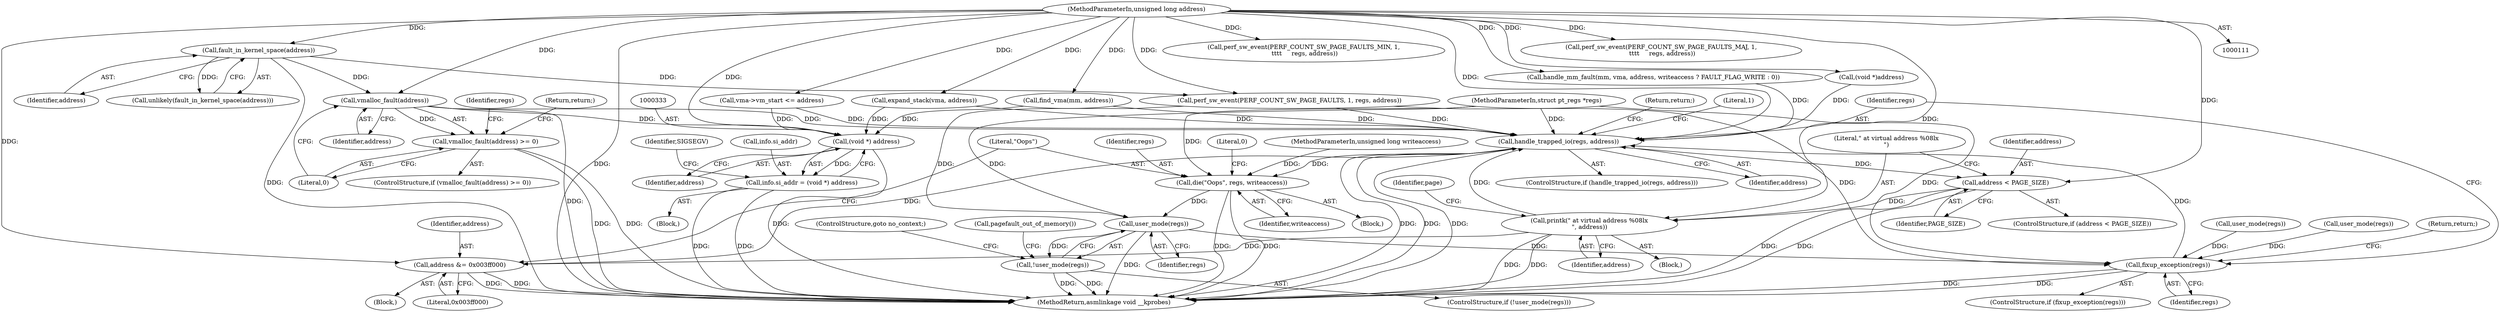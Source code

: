 digraph "0_linux_a8b0ca17b80e92faab46ee7179ba9e99ccb61233_29@API" {
"1000144" [label="(Call,vmalloc_fault(address))"];
"1000139" [label="(Call,fault_in_kernel_space(address))"];
"1000114" [label="(MethodParameterIn,unsigned long address)"];
"1000143" [label="(Call,vmalloc_fault(address) >= 0)"];
"1000332" [label="(Call,(void *) address)"];
"1000328" [label="(Call,info.si_addr = (void *) address)"];
"1000347" [label="(Call,handle_trapped_io(regs, address))"];
"1000358" [label="(Call,address < PAGE_SIZE)"];
"1000362" [label="(Call,printk(\" at virtual address %08lx\n\", address))"];
"1000381" [label="(Call,address &= 0x003ff000)"];
"1000384" [label="(Call,die(\"Oops\", regs, writeaccess))"];
"1000400" [label="(Call,user_mode(regs))"];
"1000343" [label="(Call,fixup_exception(regs))"];
"1000399" [label="(Call,!user_mode(regs))"];
"1000359" [label="(Identifier,address)"];
"1000381" [label="(Call,address &= 0x003ff000)"];
"1000138" [label="(Call,unlikely(fault_in_kernel_space(address)))"];
"1000348" [label="(Identifier,regs)"];
"1000210" [label="(Call,expand_stack(vma, address))"];
"1000398" [label="(ControlStructure,if (!user_mode(regs)))"];
"1000343" [label="(Call,fixup_exception(regs))"];
"1000195" [label="(Call,vma->vm_start <= address)"];
"1000357" [label="(ControlStructure,if (address < PAGE_SIZE))"];
"1000366" [label="(Identifier,page)"];
"1000400" [label="(Call,user_mode(regs))"];
"1000291" [label="(Call,perf_sw_event(PERF_COUNT_SW_PAGE_FAULTS_MIN, 1,\n \t\t\t\t     regs, address))"];
"1000443" [label="(MethodReturn,asmlinkage void __kprobes)"];
"1000328" [label="(Call,info.si_addr = (void *) address)"];
"1000342" [label="(ControlStructure,if (fixup_exception(regs)))"];
"1000245" [label="(Call,handle_mm_fault(mm, vma, address, writeaccess ? FAULT_FLAG_WRITE : 0))"];
"1000430" [label="(Call,(void *)address)"];
"1000336" [label="(Identifier,SIGSEGV)"];
"1000146" [label="(Literal,0)"];
"1000144" [label="(Call,vmalloc_fault(address))"];
"1000150" [label="(Identifier,regs)"];
"1000384" [label="(Call,die(\"Oops\", regs, writeaccess))"];
"1000114" [label="(MethodParameterIn,unsigned long address)"];
"1000334" [label="(Identifier,address)"];
"1000145" [label="(Identifier,address)"];
"1000362" [label="(Call,printk(\" at virtual address %08lx\n\", address))"];
"1000112" [label="(MethodParameterIn,struct pt_regs *regs)"];
"1000347" [label="(Call,handle_trapped_io(regs, address))"];
"1000355" [label="(Block,)"];
"1000310" [label="(Call,user_mode(regs))"];
"1000346" [label="(ControlStructure,if (handle_trapped_io(regs, address)))"];
"1000280" [label="(Call,perf_sw_event(PERF_COUNT_SW_PAGE_FAULTS_MAJ, 1,\n \t\t\t\t     regs, address))"];
"1000399" [label="(Call,!user_mode(regs))"];
"1000312" [label="(Block,)"];
"1000402" [label="(ControlStructure,goto no_context;)"];
"1000350" [label="(Return,return;)"];
"1000382" [label="(Identifier,address)"];
"1000383" [label="(Literal,0x003ff000)"];
"1000387" [label="(Identifier,writeaccess)"];
"1000440" [label="(Call,user_mode(regs))"];
"1000363" [label="(Literal,\" at virtual address %08lx\n\")"];
"1000401" [label="(Identifier,regs)"];
"1000345" [label="(Return,return;)"];
"1000389" [label="(Literal,0)"];
"1000187" [label="(Call,find_vma(mm, address))"];
"1000344" [label="(Identifier,regs)"];
"1000377" [label="(Block,)"];
"1000113" [label="(MethodParameterIn,unsigned long writeaccess)"];
"1000147" [label="(Return,return;)"];
"1000142" [label="(ControlStructure,if (vmalloc_fault(address) >= 0))"];
"1000386" [label="(Identifier,regs)"];
"1000169" [label="(Call,perf_sw_event(PERF_COUNT_SW_PAGE_FAULTS, 1, regs, address))"];
"1000140" [label="(Identifier,address)"];
"1000403" [label="(Call,pagefault_out_of_memory())"];
"1000385" [label="(Literal,\"Oops\")"];
"1000332" [label="(Call,(void *) address)"];
"1000115" [label="(Block,)"];
"1000143" [label="(Call,vmalloc_fault(address) >= 0)"];
"1000360" [label="(Identifier,PAGE_SIZE)"];
"1000352" [label="(Literal,1)"];
"1000329" [label="(Call,info.si_addr)"];
"1000349" [label="(Identifier,address)"];
"1000139" [label="(Call,fault_in_kernel_space(address))"];
"1000364" [label="(Identifier,address)"];
"1000358" [label="(Call,address < PAGE_SIZE)"];
"1000144" -> "1000143"  [label="AST: "];
"1000144" -> "1000145"  [label="CFG: "];
"1000145" -> "1000144"  [label="AST: "];
"1000146" -> "1000144"  [label="CFG: "];
"1000144" -> "1000443"  [label="DDG: "];
"1000144" -> "1000143"  [label="DDG: "];
"1000139" -> "1000144"  [label="DDG: "];
"1000114" -> "1000144"  [label="DDG: "];
"1000144" -> "1000332"  [label="DDG: "];
"1000144" -> "1000347"  [label="DDG: "];
"1000139" -> "1000138"  [label="AST: "];
"1000139" -> "1000140"  [label="CFG: "];
"1000140" -> "1000139"  [label="AST: "];
"1000138" -> "1000139"  [label="CFG: "];
"1000139" -> "1000443"  [label="DDG: "];
"1000139" -> "1000138"  [label="DDG: "];
"1000114" -> "1000139"  [label="DDG: "];
"1000139" -> "1000169"  [label="DDG: "];
"1000114" -> "1000111"  [label="AST: "];
"1000114" -> "1000443"  [label="DDG: "];
"1000114" -> "1000169"  [label="DDG: "];
"1000114" -> "1000187"  [label="DDG: "];
"1000114" -> "1000195"  [label="DDG: "];
"1000114" -> "1000210"  [label="DDG: "];
"1000114" -> "1000245"  [label="DDG: "];
"1000114" -> "1000280"  [label="DDG: "];
"1000114" -> "1000291"  [label="DDG: "];
"1000114" -> "1000332"  [label="DDG: "];
"1000114" -> "1000347"  [label="DDG: "];
"1000114" -> "1000358"  [label="DDG: "];
"1000114" -> "1000362"  [label="DDG: "];
"1000114" -> "1000381"  [label="DDG: "];
"1000114" -> "1000430"  [label="DDG: "];
"1000143" -> "1000142"  [label="AST: "];
"1000143" -> "1000146"  [label="CFG: "];
"1000146" -> "1000143"  [label="AST: "];
"1000147" -> "1000143"  [label="CFG: "];
"1000150" -> "1000143"  [label="CFG: "];
"1000143" -> "1000443"  [label="DDG: "];
"1000143" -> "1000443"  [label="DDG: "];
"1000332" -> "1000328"  [label="AST: "];
"1000332" -> "1000334"  [label="CFG: "];
"1000333" -> "1000332"  [label="AST: "];
"1000334" -> "1000332"  [label="AST: "];
"1000328" -> "1000332"  [label="CFG: "];
"1000332" -> "1000443"  [label="DDG: "];
"1000332" -> "1000328"  [label="DDG: "];
"1000210" -> "1000332"  [label="DDG: "];
"1000195" -> "1000332"  [label="DDG: "];
"1000187" -> "1000332"  [label="DDG: "];
"1000328" -> "1000312"  [label="AST: "];
"1000329" -> "1000328"  [label="AST: "];
"1000336" -> "1000328"  [label="CFG: "];
"1000328" -> "1000443"  [label="DDG: "];
"1000328" -> "1000443"  [label="DDG: "];
"1000347" -> "1000346"  [label="AST: "];
"1000347" -> "1000349"  [label="CFG: "];
"1000348" -> "1000347"  [label="AST: "];
"1000349" -> "1000347"  [label="AST: "];
"1000350" -> "1000347"  [label="CFG: "];
"1000352" -> "1000347"  [label="CFG: "];
"1000347" -> "1000443"  [label="DDG: "];
"1000347" -> "1000443"  [label="DDG: "];
"1000347" -> "1000443"  [label="DDG: "];
"1000343" -> "1000347"  [label="DDG: "];
"1000112" -> "1000347"  [label="DDG: "];
"1000245" -> "1000347"  [label="DDG: "];
"1000362" -> "1000347"  [label="DDG: "];
"1000430" -> "1000347"  [label="DDG: "];
"1000210" -> "1000347"  [label="DDG: "];
"1000195" -> "1000347"  [label="DDG: "];
"1000187" -> "1000347"  [label="DDG: "];
"1000381" -> "1000347"  [label="DDG: "];
"1000169" -> "1000347"  [label="DDG: "];
"1000347" -> "1000358"  [label="DDG: "];
"1000347" -> "1000384"  [label="DDG: "];
"1000358" -> "1000357"  [label="AST: "];
"1000358" -> "1000360"  [label="CFG: "];
"1000359" -> "1000358"  [label="AST: "];
"1000360" -> "1000358"  [label="AST: "];
"1000363" -> "1000358"  [label="CFG: "];
"1000358" -> "1000443"  [label="DDG: "];
"1000358" -> "1000443"  [label="DDG: "];
"1000358" -> "1000362"  [label="DDG: "];
"1000362" -> "1000355"  [label="AST: "];
"1000362" -> "1000364"  [label="CFG: "];
"1000363" -> "1000362"  [label="AST: "];
"1000364" -> "1000362"  [label="AST: "];
"1000366" -> "1000362"  [label="CFG: "];
"1000362" -> "1000443"  [label="DDG: "];
"1000362" -> "1000443"  [label="DDG: "];
"1000362" -> "1000381"  [label="DDG: "];
"1000381" -> "1000377"  [label="AST: "];
"1000381" -> "1000383"  [label="CFG: "];
"1000382" -> "1000381"  [label="AST: "];
"1000383" -> "1000381"  [label="AST: "];
"1000385" -> "1000381"  [label="CFG: "];
"1000381" -> "1000443"  [label="DDG: "];
"1000381" -> "1000443"  [label="DDG: "];
"1000384" -> "1000115"  [label="AST: "];
"1000384" -> "1000387"  [label="CFG: "];
"1000385" -> "1000384"  [label="AST: "];
"1000386" -> "1000384"  [label="AST: "];
"1000387" -> "1000384"  [label="AST: "];
"1000389" -> "1000384"  [label="CFG: "];
"1000384" -> "1000443"  [label="DDG: "];
"1000384" -> "1000443"  [label="DDG: "];
"1000112" -> "1000384"  [label="DDG: "];
"1000113" -> "1000384"  [label="DDG: "];
"1000384" -> "1000400"  [label="DDG: "];
"1000400" -> "1000399"  [label="AST: "];
"1000400" -> "1000401"  [label="CFG: "];
"1000401" -> "1000400"  [label="AST: "];
"1000399" -> "1000400"  [label="CFG: "];
"1000400" -> "1000443"  [label="DDG: "];
"1000400" -> "1000343"  [label="DDG: "];
"1000400" -> "1000399"  [label="DDG: "];
"1000169" -> "1000400"  [label="DDG: "];
"1000112" -> "1000400"  [label="DDG: "];
"1000343" -> "1000342"  [label="AST: "];
"1000343" -> "1000344"  [label="CFG: "];
"1000344" -> "1000343"  [label="AST: "];
"1000345" -> "1000343"  [label="CFG: "];
"1000348" -> "1000343"  [label="CFG: "];
"1000343" -> "1000443"  [label="DDG: "];
"1000343" -> "1000443"  [label="DDG: "];
"1000169" -> "1000343"  [label="DDG: "];
"1000310" -> "1000343"  [label="DDG: "];
"1000440" -> "1000343"  [label="DDG: "];
"1000112" -> "1000343"  [label="DDG: "];
"1000399" -> "1000398"  [label="AST: "];
"1000402" -> "1000399"  [label="CFG: "];
"1000403" -> "1000399"  [label="CFG: "];
"1000399" -> "1000443"  [label="DDG: "];
"1000399" -> "1000443"  [label="DDG: "];
}
